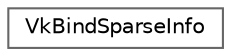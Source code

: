 digraph "类继承关系图"
{
 // LATEX_PDF_SIZE
  bgcolor="transparent";
  edge [fontname=Helvetica,fontsize=10,labelfontname=Helvetica,labelfontsize=10];
  node [fontname=Helvetica,fontsize=10,shape=box,height=0.2,width=0.4];
  rankdir="LR";
  Node0 [id="Node000000",label="VkBindSparseInfo",height=0.2,width=0.4,color="grey40", fillcolor="white", style="filled",URL="$struct_vk_bind_sparse_info.html",tooltip=" "];
}
